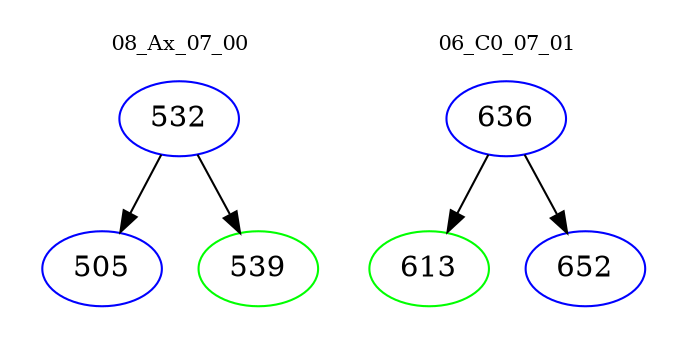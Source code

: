 digraph{
subgraph cluster_0 {
color = white
label = "08_Ax_07_00";
fontsize=10;
T0_532 [label="532", color="blue"]
T0_532 -> T0_505 [color="black"]
T0_505 [label="505", color="blue"]
T0_532 -> T0_539 [color="black"]
T0_539 [label="539", color="green"]
}
subgraph cluster_1 {
color = white
label = "06_C0_07_01";
fontsize=10;
T1_636 [label="636", color="blue"]
T1_636 -> T1_613 [color="black"]
T1_613 [label="613", color="green"]
T1_636 -> T1_652 [color="black"]
T1_652 [label="652", color="blue"]
}
}
